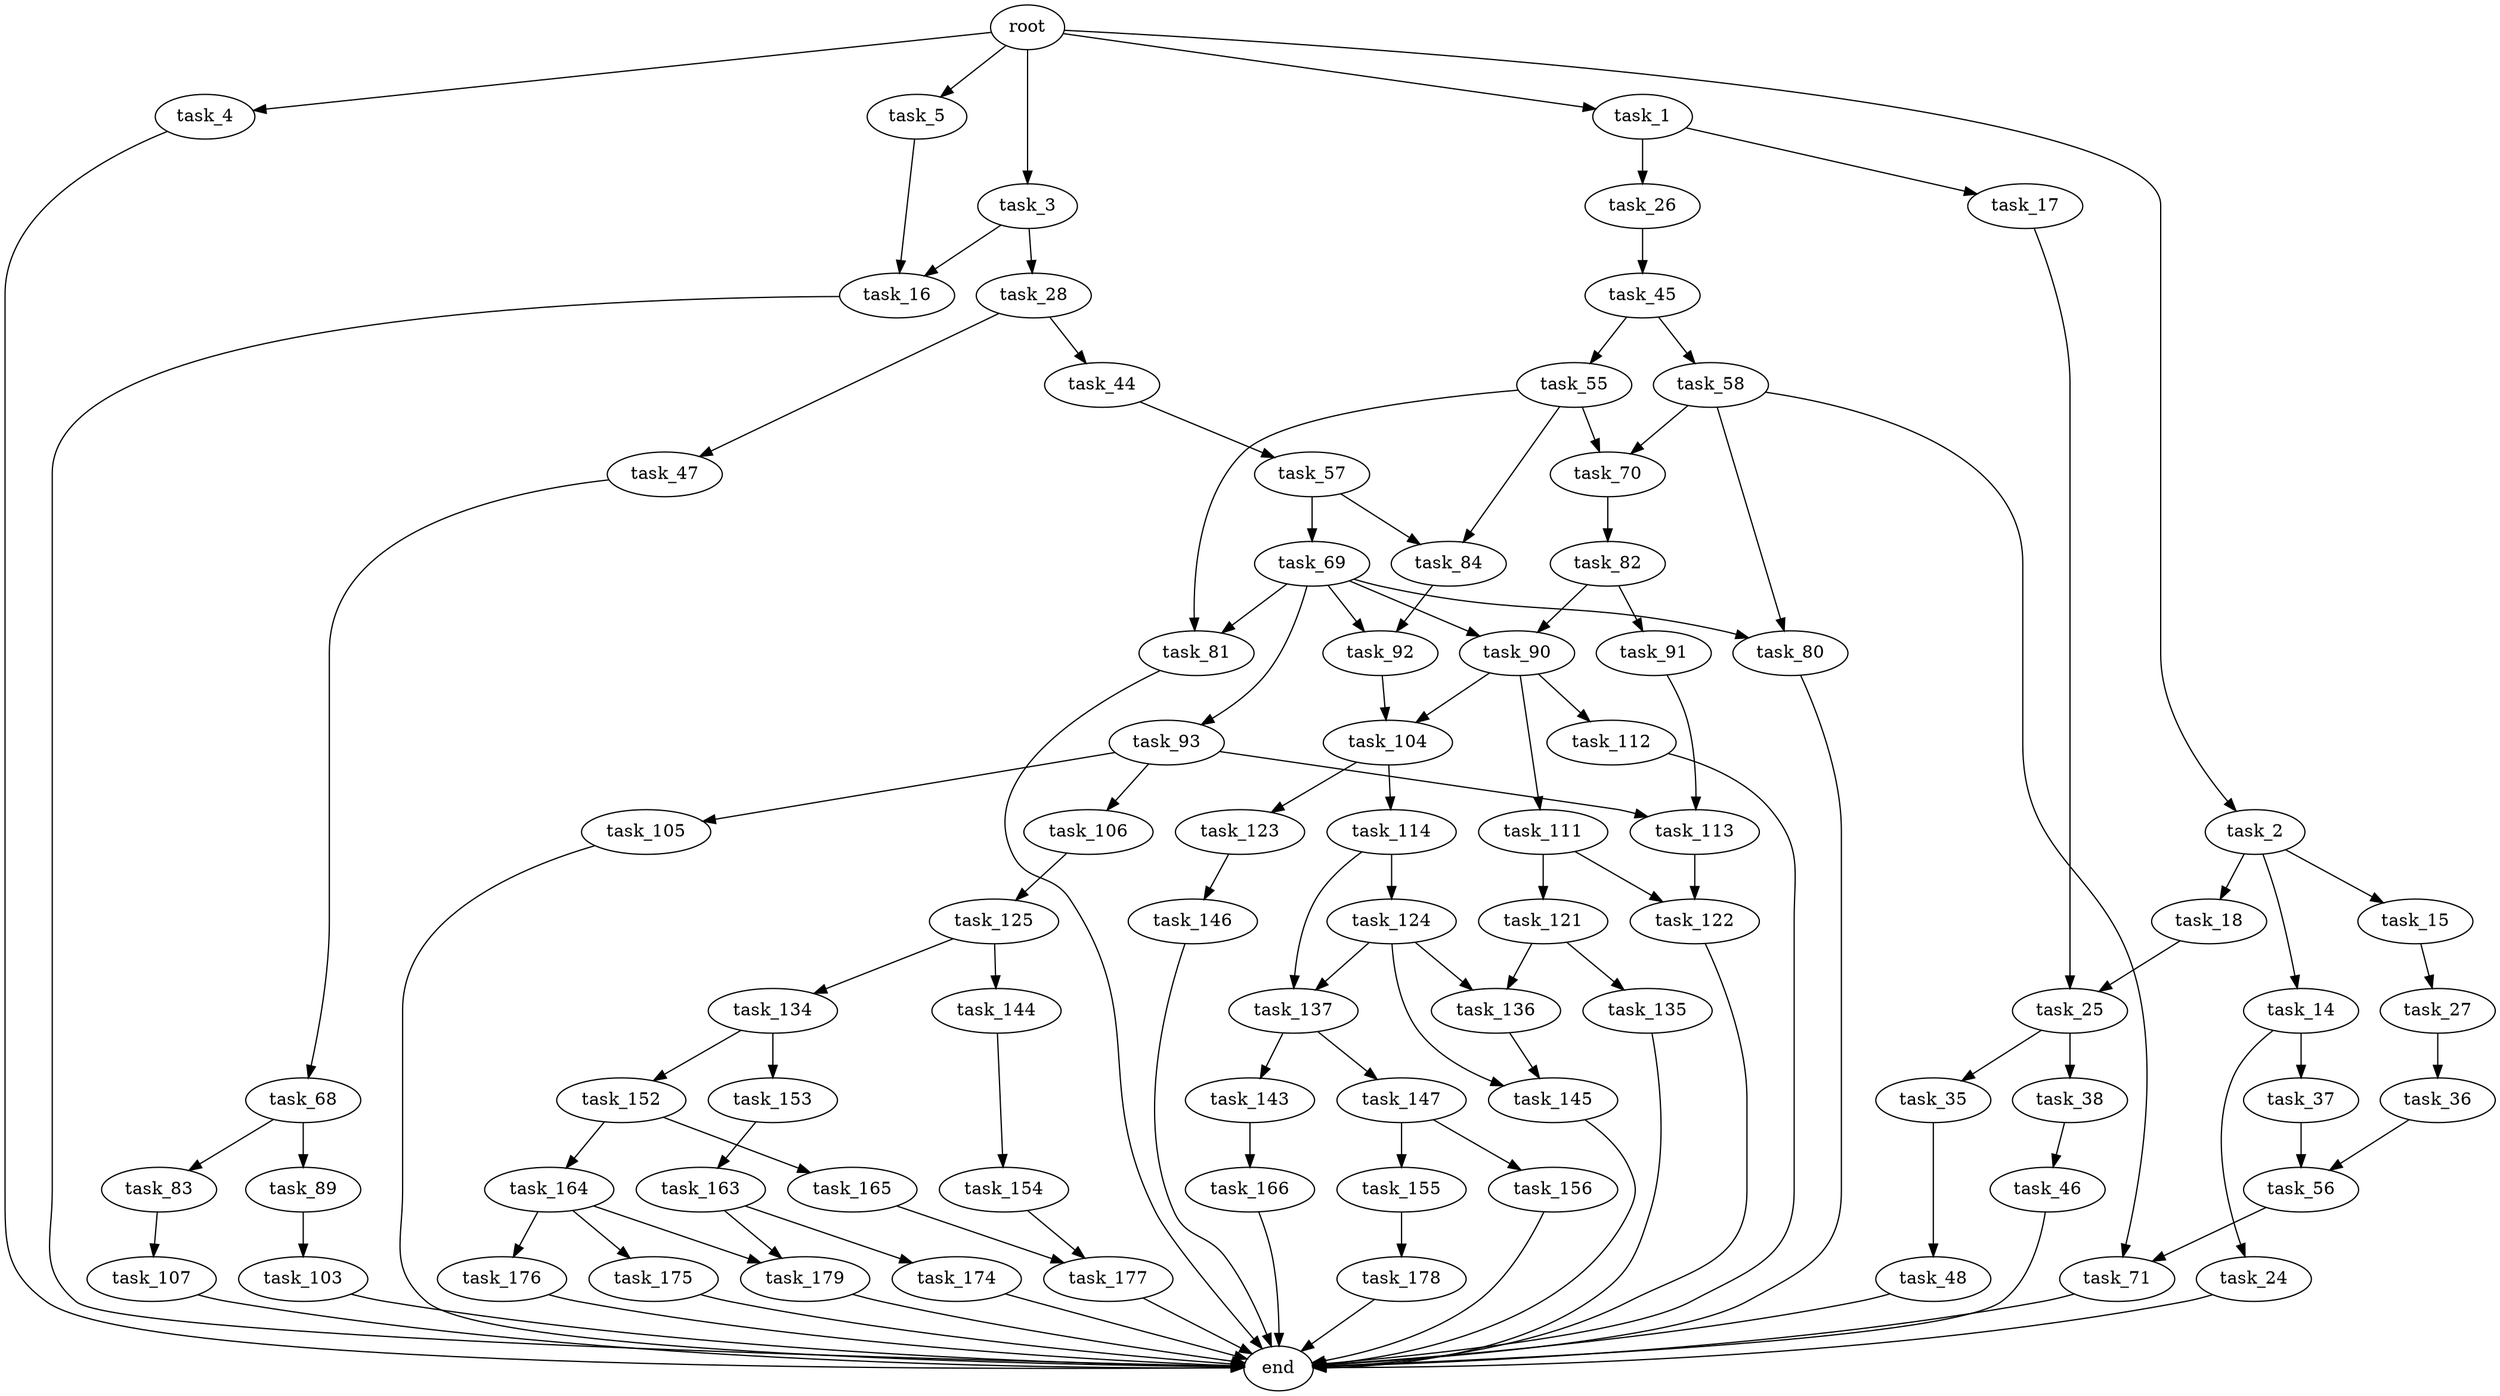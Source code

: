 digraph G {
  root [size="0.000000"];
  task_1 [size="231928233984.000000"];
  task_2 [size="1073741824000.000000"];
  task_3 [size="368293445632.000000"];
  task_4 [size="24659608061.000000"];
  task_5 [size="259880933278.000000"];
  task_14 [size="134217728000.000000"];
  task_15 [size="5760259056.000000"];
  task_16 [size="549755813888.000000"];
  task_17 [size="25988813289.000000"];
  task_18 [size="191852836563.000000"];
  task_24 [size="6768911756.000000"];
  task_25 [size="32808371585.000000"];
  task_26 [size="36643385225.000000"];
  task_27 [size="5982713259.000000"];
  task_28 [size="782757789696.000000"];
  task_35 [size="782757789696.000000"];
  task_36 [size="1548425229.000000"];
  task_37 [size="8589934592.000000"];
  task_38 [size="91705182373.000000"];
  task_44 [size="567510876980.000000"];
  task_45 [size="23794154855.000000"];
  task_46 [size="148242163751.000000"];
  task_47 [size="333334234916.000000"];
  task_48 [size="1474283472.000000"];
  task_55 [size="19870809888.000000"];
  task_56 [size="3526786322.000000"];
  task_57 [size="26607508318.000000"];
  task_58 [size="7177726000.000000"];
  task_68 [size="231928233984.000000"];
  task_69 [size="67436557910.000000"];
  task_70 [size="415067361.000000"];
  task_71 [size="8044249861.000000"];
  task_80 [size="134217728000.000000"];
  task_81 [size="3291290799.000000"];
  task_82 [size="4493114696.000000"];
  task_83 [size="8358746491.000000"];
  task_84 [size="134217728000.000000"];
  task_89 [size="231928233984.000000"];
  task_90 [size="368293445632.000000"];
  task_91 [size="8589934592.000000"];
  task_92 [size="40080301496.000000"];
  task_93 [size="549755813888.000000"];
  task_103 [size="688942768020.000000"];
  task_104 [size="1073741824000.000000"];
  task_105 [size="110856976536.000000"];
  task_106 [size="231928233984.000000"];
  task_107 [size="368293445632.000000"];
  task_111 [size="859663085566.000000"];
  task_112 [size="232609303240.000000"];
  task_113 [size="23075715416.000000"];
  task_114 [size="8589934592.000000"];
  task_121 [size="67767689018.000000"];
  task_122 [size="195621756457.000000"];
  task_123 [size="106176958259.000000"];
  task_124 [size="563316429495.000000"];
  task_125 [size="460391265617.000000"];
  task_134 [size="992238296.000000"];
  task_135 [size="368293445632.000000"];
  task_136 [size="5448433419.000000"];
  task_137 [size="254924176479.000000"];
  task_143 [size="231928233984.000000"];
  task_144 [size="1041763991784.000000"];
  task_145 [size="28991029248.000000"];
  task_146 [size="231928233984.000000"];
  task_147 [size="27489291946.000000"];
  task_152 [size="782757789696.000000"];
  task_153 [size="9742526358.000000"];
  task_154 [size="192906852283.000000"];
  task_155 [size="8589934592.000000"];
  task_156 [size="368293445632.000000"];
  task_163 [size="67093852419.000000"];
  task_164 [size="696202845306.000000"];
  task_165 [size="34003444999.000000"];
  task_166 [size="41201072496.000000"];
  task_174 [size="2714432655.000000"];
  task_175 [size="368293445632.000000"];
  task_176 [size="199378569934.000000"];
  task_177 [size="231928233984.000000"];
  task_178 [size="29241996866.000000"];
  task_179 [size="549755813888.000000"];
  end [size="0.000000"];

  root -> task_1 [size="1.000000"];
  root -> task_2 [size="1.000000"];
  root -> task_3 [size="1.000000"];
  root -> task_4 [size="1.000000"];
  root -> task_5 [size="1.000000"];
  task_1 -> task_17 [size="301989888.000000"];
  task_1 -> task_26 [size="301989888.000000"];
  task_2 -> task_14 [size="838860800.000000"];
  task_2 -> task_15 [size="838860800.000000"];
  task_2 -> task_18 [size="838860800.000000"];
  task_3 -> task_16 [size="411041792.000000"];
  task_3 -> task_28 [size="411041792.000000"];
  task_4 -> end [size="1.000000"];
  task_5 -> task_16 [size="209715200.000000"];
  task_14 -> task_24 [size="209715200.000000"];
  task_14 -> task_37 [size="209715200.000000"];
  task_15 -> task_27 [size="134217728.000000"];
  task_16 -> end [size="1.000000"];
  task_17 -> task_25 [size="411041792.000000"];
  task_18 -> task_25 [size="209715200.000000"];
  task_24 -> end [size="1.000000"];
  task_25 -> task_35 [size="33554432.000000"];
  task_25 -> task_38 [size="33554432.000000"];
  task_26 -> task_45 [size="33554432.000000"];
  task_27 -> task_36 [size="209715200.000000"];
  task_28 -> task_44 [size="679477248.000000"];
  task_28 -> task_47 [size="679477248.000000"];
  task_35 -> task_48 [size="679477248.000000"];
  task_36 -> task_56 [size="33554432.000000"];
  task_37 -> task_56 [size="33554432.000000"];
  task_38 -> task_46 [size="209715200.000000"];
  task_44 -> task_57 [size="679477248.000000"];
  task_45 -> task_55 [size="33554432.000000"];
  task_45 -> task_58 [size="33554432.000000"];
  task_46 -> end [size="1.000000"];
  task_47 -> task_68 [size="679477248.000000"];
  task_48 -> end [size="1.000000"];
  task_55 -> task_70 [size="75497472.000000"];
  task_55 -> task_81 [size="75497472.000000"];
  task_55 -> task_84 [size="75497472.000000"];
  task_56 -> task_71 [size="75497472.000000"];
  task_57 -> task_69 [size="679477248.000000"];
  task_57 -> task_84 [size="679477248.000000"];
  task_58 -> task_70 [size="411041792.000000"];
  task_58 -> task_71 [size="411041792.000000"];
  task_58 -> task_80 [size="411041792.000000"];
  task_68 -> task_83 [size="301989888.000000"];
  task_68 -> task_89 [size="301989888.000000"];
  task_69 -> task_80 [size="75497472.000000"];
  task_69 -> task_81 [size="75497472.000000"];
  task_69 -> task_90 [size="75497472.000000"];
  task_69 -> task_92 [size="75497472.000000"];
  task_69 -> task_93 [size="75497472.000000"];
  task_70 -> task_82 [size="33554432.000000"];
  task_71 -> end [size="1.000000"];
  task_80 -> end [size="1.000000"];
  task_81 -> end [size="1.000000"];
  task_82 -> task_90 [size="134217728.000000"];
  task_82 -> task_91 [size="134217728.000000"];
  task_83 -> task_107 [size="209715200.000000"];
  task_84 -> task_92 [size="209715200.000000"];
  task_89 -> task_103 [size="301989888.000000"];
  task_90 -> task_104 [size="411041792.000000"];
  task_90 -> task_111 [size="411041792.000000"];
  task_90 -> task_112 [size="411041792.000000"];
  task_91 -> task_113 [size="33554432.000000"];
  task_92 -> task_104 [size="679477248.000000"];
  task_93 -> task_105 [size="536870912.000000"];
  task_93 -> task_106 [size="536870912.000000"];
  task_93 -> task_113 [size="536870912.000000"];
  task_103 -> end [size="1.000000"];
  task_104 -> task_114 [size="838860800.000000"];
  task_104 -> task_123 [size="838860800.000000"];
  task_105 -> end [size="1.000000"];
  task_106 -> task_125 [size="301989888.000000"];
  task_107 -> end [size="1.000000"];
  task_111 -> task_121 [size="679477248.000000"];
  task_111 -> task_122 [size="679477248.000000"];
  task_112 -> end [size="1.000000"];
  task_113 -> task_122 [size="536870912.000000"];
  task_114 -> task_124 [size="33554432.000000"];
  task_114 -> task_137 [size="33554432.000000"];
  task_121 -> task_135 [size="75497472.000000"];
  task_121 -> task_136 [size="75497472.000000"];
  task_122 -> end [size="1.000000"];
  task_123 -> task_146 [size="75497472.000000"];
  task_124 -> task_136 [size="536870912.000000"];
  task_124 -> task_137 [size="536870912.000000"];
  task_124 -> task_145 [size="536870912.000000"];
  task_125 -> task_134 [size="536870912.000000"];
  task_125 -> task_144 [size="536870912.000000"];
  task_134 -> task_152 [size="33554432.000000"];
  task_134 -> task_153 [size="33554432.000000"];
  task_135 -> end [size="1.000000"];
  task_136 -> task_145 [size="134217728.000000"];
  task_137 -> task_143 [size="209715200.000000"];
  task_137 -> task_147 [size="209715200.000000"];
  task_143 -> task_166 [size="301989888.000000"];
  task_144 -> task_154 [size="679477248.000000"];
  task_145 -> end [size="1.000000"];
  task_146 -> end [size="1.000000"];
  task_147 -> task_155 [size="536870912.000000"];
  task_147 -> task_156 [size="536870912.000000"];
  task_152 -> task_164 [size="679477248.000000"];
  task_152 -> task_165 [size="679477248.000000"];
  task_153 -> task_163 [size="209715200.000000"];
  task_154 -> task_177 [size="134217728.000000"];
  task_155 -> task_178 [size="33554432.000000"];
  task_156 -> end [size="1.000000"];
  task_163 -> task_174 [size="75497472.000000"];
  task_163 -> task_179 [size="75497472.000000"];
  task_164 -> task_175 [size="536870912.000000"];
  task_164 -> task_176 [size="536870912.000000"];
  task_164 -> task_179 [size="536870912.000000"];
  task_165 -> task_177 [size="75497472.000000"];
  task_166 -> end [size="1.000000"];
  task_174 -> end [size="1.000000"];
  task_175 -> end [size="1.000000"];
  task_176 -> end [size="1.000000"];
  task_177 -> end [size="1.000000"];
  task_178 -> end [size="1.000000"];
  task_179 -> end [size="1.000000"];
}
